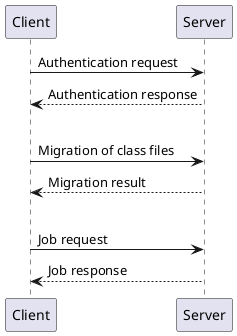 @startuml

Client -> Server: Authentication request
Server --> Client: Authentication response

|||

Client -> Server: Migration of class files
Server --> Client: Migration result

|||

Client -> Server: Job request
Server --> Client: Job response

@enduml
